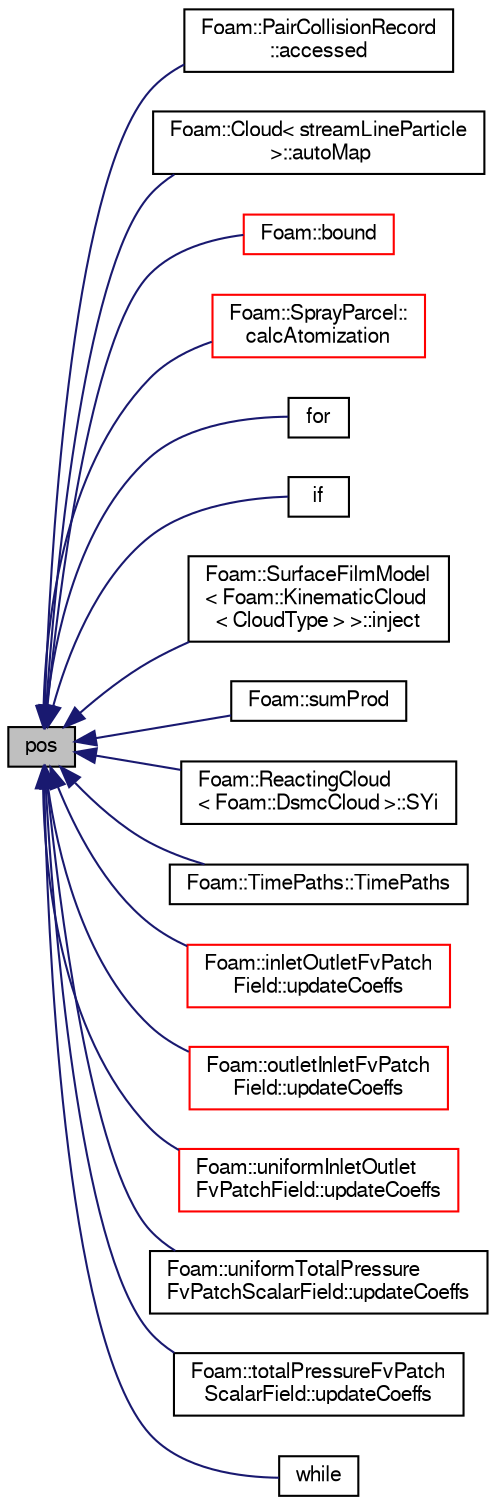 digraph "pos"
{
  bgcolor="transparent";
  edge [fontname="FreeSans",fontsize="10",labelfontname="FreeSans",labelfontsize="10"];
  node [fontname="FreeSans",fontsize="10",shape=record];
  rankdir="LR";
  Node2397 [label="pos",height=0.2,width=0.4,color="black", fillcolor="grey75", style="filled", fontcolor="black"];
  Node2397 -> Node2398 [dir="back",color="midnightblue",fontsize="10",style="solid",fontname="FreeSans"];
  Node2398 [label="Foam::PairCollisionRecord\l::accessed",height=0.2,width=0.4,color="black",URL="$a23870.html#a9cae79552feeba2c9cd7e87f6ce3bb87",tooltip="Return the accessed status of the record. "];
  Node2397 -> Node2399 [dir="back",color="midnightblue",fontsize="10",style="solid",fontname="FreeSans"];
  Node2399 [label="Foam::Cloud\< streamLineParticle\l \>::autoMap",height=0.2,width=0.4,color="black",URL="$a23562.html#a57b4e19b916ac2250c5d4b4f259a9f99",tooltip="Remap the cells of particles corresponding to the. "];
  Node2397 -> Node2400 [dir="back",color="midnightblue",fontsize="10",style="solid",fontname="FreeSans"];
  Node2400 [label="Foam::bound",height=0.2,width=0.4,color="red",URL="$a21124.html#a334b2a2d0ce7997d360f7a018174a077",tooltip="Bound the given scalar field if it has gone unbounded. "];
  Node2397 -> Node2487 [dir="back",color="midnightblue",fontsize="10",style="solid",fontname="FreeSans"];
  Node2487 [label="Foam::SprayParcel::\lcalcAtomization",height=0.2,width=0.4,color="red",URL="$a24534.html#a56afb8fb801bc0e2fc6afa3eb81d2cf2",tooltip="Correct parcel properties according to atomization model. "];
  Node2397 -> Node2493 [dir="back",color="midnightblue",fontsize="10",style="solid",fontname="FreeSans"];
  Node2493 [label="for",height=0.2,width=0.4,color="black",URL="$a38537.html#ae9610aff8f04c828f9db802f66a18f67"];
  Node2397 -> Node2494 [dir="back",color="midnightblue",fontsize="10",style="solid",fontname="FreeSans"];
  Node2494 [label="if",height=0.2,width=0.4,color="black",URL="$a38441.html#a75c6a57dd63841e1ed00e5cc88efccae"];
  Node2397 -> Node2495 [dir="back",color="midnightblue",fontsize="10",style="solid",fontname="FreeSans"];
  Node2495 [label="Foam::SurfaceFilmModel\l\< Foam::KinematicCloud\l\< CloudType \> \>::inject",height=0.2,width=0.4,color="black",URL="$a23778.html#ad56021712258ad92961ed1dcb0941870",tooltip="Inject parcels into the cloud. "];
  Node2397 -> Node2496 [dir="back",color="midnightblue",fontsize="10",style="solid",fontname="FreeSans"];
  Node2496 [label="Foam::sumProd",height=0.2,width=0.4,color="black",URL="$a21124.html#a5b480f6156c25bef4de87d86094e87ea"];
  Node2397 -> Node2497 [dir="back",color="midnightblue",fontsize="10",style="solid",fontname="FreeSans"];
  Node2497 [label="Foam::ReactingCloud\l\< Foam::DsmcCloud \>::SYi",height=0.2,width=0.4,color="black",URL="$a23814.html#a4971d965fd221c92cae237555e0316ff",tooltip="Return mass source term for specie i - specie eqn. "];
  Node2397 -> Node2498 [dir="back",color="midnightblue",fontsize="10",style="solid",fontname="FreeSans"];
  Node2498 [label="Foam::TimePaths::TimePaths",height=0.2,width=0.4,color="black",URL="$a26354.html#a1cc0bdfaf8ce6ce96c859060b5528cee",tooltip="Construct given database name, rootPath and casePath. "];
  Node2397 -> Node2499 [dir="back",color="midnightblue",fontsize="10",style="solid",fontname="FreeSans"];
  Node2499 [label="Foam::inletOutletFvPatch\lField::updateCoeffs",height=0.2,width=0.4,color="red",URL="$a22142.html#a7e24eafac629d3733181cd942d4c902f",tooltip="Update the coefficients associated with the patch field. "];
  Node2397 -> Node2501 [dir="back",color="midnightblue",fontsize="10",style="solid",fontname="FreeSans"];
  Node2501 [label="Foam::outletInletFvPatch\lField::updateCoeffs",height=0.2,width=0.4,color="red",URL="$a22194.html#a7e24eafac629d3733181cd942d4c902f",tooltip="Update the coefficients associated with the patch field. "];
  Node2397 -> Node2503 [dir="back",color="midnightblue",fontsize="10",style="solid",fontname="FreeSans"];
  Node2503 [label="Foam::uniformInletOutlet\lFvPatchField::updateCoeffs",height=0.2,width=0.4,color="red",URL="$a22318.html#a7e24eafac629d3733181cd942d4c902f",tooltip="Update the coefficients associated with the patch field. "];
  Node2397 -> Node2505 [dir="back",color="midnightblue",fontsize="10",style="solid",fontname="FreeSans"];
  Node2505 [label="Foam::uniformTotalPressure\lFvPatchScalarField::updateCoeffs",height=0.2,width=0.4,color="black",URL="$a22330.html#a3b9cadaff21d6cb05817f556465c0aba",tooltip="Update the coefficients associated with the patch field. "];
  Node2397 -> Node2506 [dir="back",color="midnightblue",fontsize="10",style="solid",fontname="FreeSans"];
  Node2506 [label="Foam::totalPressureFvPatch\lScalarField::updateCoeffs",height=0.2,width=0.4,color="black",URL="$a22286.html#a6bb9b7ec5ead9ca41e9ec3d698912798",tooltip="Update the coefficients associated with the patch field. "];
  Node2397 -> Node2507 [dir="back",color="midnightblue",fontsize="10",style="solid",fontname="FreeSans"];
  Node2507 [label="while",height=0.2,width=0.4,color="black",URL="$a38135.html#ab13470e79e249d04c443bf59be9ff31d"];
}
